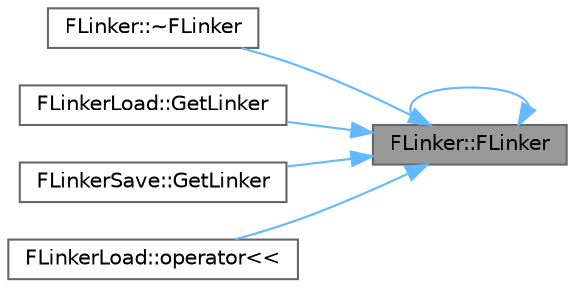 digraph "FLinker::FLinker"
{
 // INTERACTIVE_SVG=YES
 // LATEX_PDF_SIZE
  bgcolor="transparent";
  edge [fontname=Helvetica,fontsize=10,labelfontname=Helvetica,labelfontsize=10];
  node [fontname=Helvetica,fontsize=10,shape=box,height=0.2,width=0.4];
  rankdir="RL";
  Node1 [id="Node000001",label="FLinker::FLinker",height=0.2,width=0.4,color="gray40", fillcolor="grey60", style="filled", fontcolor="black",tooltip="Constructor."];
  Node1 -> Node1 [id="edge1_Node000001_Node000001",dir="back",color="steelblue1",style="solid",tooltip=" "];
  Node1 -> Node2 [id="edge2_Node000001_Node000002",dir="back",color="steelblue1",style="solid",tooltip=" "];
  Node2 [id="Node000002",label="FLinker::~FLinker",height=0.2,width=0.4,color="grey40", fillcolor="white", style="filled",URL="$d2/db2/classFLinker.html#af9a5f234f74b9a2637c047e42eba3c00",tooltip=" "];
  Node1 -> Node3 [id="edge3_Node000001_Node000003",dir="back",color="steelblue1",style="solid",tooltip=" "];
  Node3 [id="Node000003",label="FLinkerLoad::GetLinker",height=0.2,width=0.4,color="grey40", fillcolor="white", style="filled",URL="$d9/d6b/classFLinkerLoad.html#ada2ca1939aa1b23322a7d4972fc7e025",tooltip="If this archive is a FLinkerLoad or FLinkerSave, returns a pointer to the FLinker portion."];
  Node1 -> Node4 [id="edge4_Node000001_Node000004",dir="back",color="steelblue1",style="solid",tooltip=" "];
  Node4 [id="Node000004",label="FLinkerSave::GetLinker",height=0.2,width=0.4,color="grey40", fillcolor="white", style="filled",URL="$d1/d6e/classFLinkerSave.html#a4df6f39dc2fcf687845c1f6f97beaeec",tooltip="If this archive is a FLinkerLoad or FLinkerSave, returns a pointer to the FLinker portion."];
  Node1 -> Node5 [id="edge5_Node000001_Node000005",dir="back",color="steelblue1",style="solid",tooltip=" "];
  Node5 [id="Node000005",label="FLinkerLoad::operator\<\<",height=0.2,width=0.4,color="grey40", fillcolor="white", style="filled",URL="$d9/d6b/classFLinkerLoad.html#af002754d7d86465f8a95e4869c2d3436",tooltip="Serializes an FText value from or into an archive."];
}
